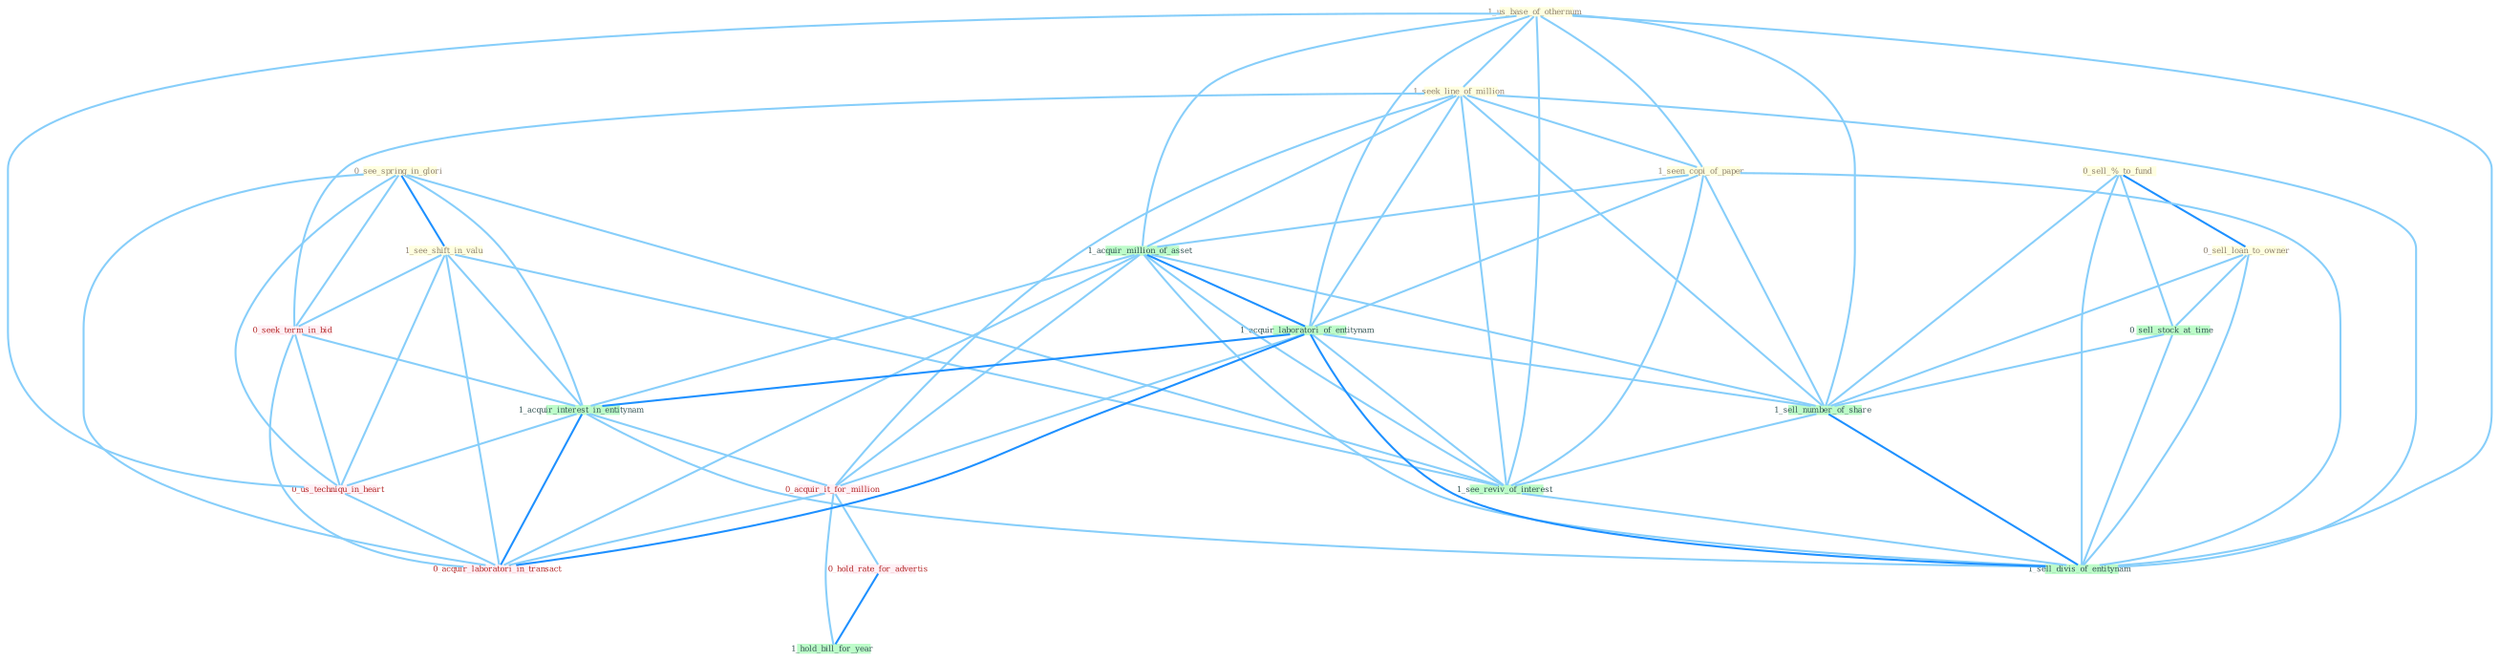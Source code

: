 Graph G{ 
    node
    [shape=polygon,style=filled,width=.5,height=.06,color="#BDFCC9",fixedsize=true,fontsize=4,
    fontcolor="#2f4f4f"];
    {node
    [color="#ffffe0", fontcolor="#8b7d6b"] "0_see_spring_in_glori " "1_us_base_of_othernum " "1_seek_line_of_million " "0_sell_%_to_fund " "1_seen_copi_of_paper " "0_sell_loan_to_owner " "1_see_shift_in_valu "}
{node [color="#fff0f5", fontcolor="#b22222"] "0_seek_term_in_bid " "0_us_techniqu_in_heart " "0_acquir_it_for_million " "0_hold_rate_for_advertis " "0_acquir_laboratori_in_transact "}
edge [color="#B0E2FF"];

	"0_see_spring_in_glori " -- "1_see_shift_in_valu " [w="2", color="#1e90ff" , len=0.8];
	"0_see_spring_in_glori " -- "0_seek_term_in_bid " [w="1", color="#87cefa" ];
	"0_see_spring_in_glori " -- "1_acquir_interest_in_entitynam " [w="1", color="#87cefa" ];
	"0_see_spring_in_glori " -- "0_us_techniqu_in_heart " [w="1", color="#87cefa" ];
	"0_see_spring_in_glori " -- "0_acquir_laboratori_in_transact " [w="1", color="#87cefa" ];
	"0_see_spring_in_glori " -- "1_see_reviv_of_interest " [w="1", color="#87cefa" ];
	"1_us_base_of_othernum " -- "1_seek_line_of_million " [w="1", color="#87cefa" ];
	"1_us_base_of_othernum " -- "1_seen_copi_of_paper " [w="1", color="#87cefa" ];
	"1_us_base_of_othernum " -- "1_acquir_million_of_asset " [w="1", color="#87cefa" ];
	"1_us_base_of_othernum " -- "1_acquir_laboratori_of_entitynam " [w="1", color="#87cefa" ];
	"1_us_base_of_othernum " -- "0_us_techniqu_in_heart " [w="1", color="#87cefa" ];
	"1_us_base_of_othernum " -- "1_sell_number_of_share " [w="1", color="#87cefa" ];
	"1_us_base_of_othernum " -- "1_see_reviv_of_interest " [w="1", color="#87cefa" ];
	"1_us_base_of_othernum " -- "1_sell_divis_of_entitynam " [w="1", color="#87cefa" ];
	"1_seek_line_of_million " -- "1_seen_copi_of_paper " [w="1", color="#87cefa" ];
	"1_seek_line_of_million " -- "1_acquir_million_of_asset " [w="1", color="#87cefa" ];
	"1_seek_line_of_million " -- "1_acquir_laboratori_of_entitynam " [w="1", color="#87cefa" ];
	"1_seek_line_of_million " -- "0_seek_term_in_bid " [w="1", color="#87cefa" ];
	"1_seek_line_of_million " -- "0_acquir_it_for_million " [w="1", color="#87cefa" ];
	"1_seek_line_of_million " -- "1_sell_number_of_share " [w="1", color="#87cefa" ];
	"1_seek_line_of_million " -- "1_see_reviv_of_interest " [w="1", color="#87cefa" ];
	"1_seek_line_of_million " -- "1_sell_divis_of_entitynam " [w="1", color="#87cefa" ];
	"0_sell_%_to_fund " -- "0_sell_loan_to_owner " [w="2", color="#1e90ff" , len=0.8];
	"0_sell_%_to_fund " -- "0_sell_stock_at_time " [w="1", color="#87cefa" ];
	"0_sell_%_to_fund " -- "1_sell_number_of_share " [w="1", color="#87cefa" ];
	"0_sell_%_to_fund " -- "1_sell_divis_of_entitynam " [w="1", color="#87cefa" ];
	"1_seen_copi_of_paper " -- "1_acquir_million_of_asset " [w="1", color="#87cefa" ];
	"1_seen_copi_of_paper " -- "1_acquir_laboratori_of_entitynam " [w="1", color="#87cefa" ];
	"1_seen_copi_of_paper " -- "1_sell_number_of_share " [w="1", color="#87cefa" ];
	"1_seen_copi_of_paper " -- "1_see_reviv_of_interest " [w="1", color="#87cefa" ];
	"1_seen_copi_of_paper " -- "1_sell_divis_of_entitynam " [w="1", color="#87cefa" ];
	"0_sell_loan_to_owner " -- "0_sell_stock_at_time " [w="1", color="#87cefa" ];
	"0_sell_loan_to_owner " -- "1_sell_number_of_share " [w="1", color="#87cefa" ];
	"0_sell_loan_to_owner " -- "1_sell_divis_of_entitynam " [w="1", color="#87cefa" ];
	"1_see_shift_in_valu " -- "0_seek_term_in_bid " [w="1", color="#87cefa" ];
	"1_see_shift_in_valu " -- "1_acquir_interest_in_entitynam " [w="1", color="#87cefa" ];
	"1_see_shift_in_valu " -- "0_us_techniqu_in_heart " [w="1", color="#87cefa" ];
	"1_see_shift_in_valu " -- "0_acquir_laboratori_in_transact " [w="1", color="#87cefa" ];
	"1_see_shift_in_valu " -- "1_see_reviv_of_interest " [w="1", color="#87cefa" ];
	"1_acquir_million_of_asset " -- "1_acquir_laboratori_of_entitynam " [w="2", color="#1e90ff" , len=0.8];
	"1_acquir_million_of_asset " -- "1_acquir_interest_in_entitynam " [w="1", color="#87cefa" ];
	"1_acquir_million_of_asset " -- "0_acquir_it_for_million " [w="1", color="#87cefa" ];
	"1_acquir_million_of_asset " -- "0_acquir_laboratori_in_transact " [w="1", color="#87cefa" ];
	"1_acquir_million_of_asset " -- "1_sell_number_of_share " [w="1", color="#87cefa" ];
	"1_acquir_million_of_asset " -- "1_see_reviv_of_interest " [w="1", color="#87cefa" ];
	"1_acquir_million_of_asset " -- "1_sell_divis_of_entitynam " [w="1", color="#87cefa" ];
	"1_acquir_laboratori_of_entitynam " -- "1_acquir_interest_in_entitynam " [w="2", color="#1e90ff" , len=0.8];
	"1_acquir_laboratori_of_entitynam " -- "0_acquir_it_for_million " [w="1", color="#87cefa" ];
	"1_acquir_laboratori_of_entitynam " -- "0_acquir_laboratori_in_transact " [w="2", color="#1e90ff" , len=0.8];
	"1_acquir_laboratori_of_entitynam " -- "1_sell_number_of_share " [w="1", color="#87cefa" ];
	"1_acquir_laboratori_of_entitynam " -- "1_see_reviv_of_interest " [w="1", color="#87cefa" ];
	"1_acquir_laboratori_of_entitynam " -- "1_sell_divis_of_entitynam " [w="2", color="#1e90ff" , len=0.8];
	"0_seek_term_in_bid " -- "1_acquir_interest_in_entitynam " [w="1", color="#87cefa" ];
	"0_seek_term_in_bid " -- "0_us_techniqu_in_heart " [w="1", color="#87cefa" ];
	"0_seek_term_in_bid " -- "0_acquir_laboratori_in_transact " [w="1", color="#87cefa" ];
	"1_acquir_interest_in_entitynam " -- "0_us_techniqu_in_heart " [w="1", color="#87cefa" ];
	"1_acquir_interest_in_entitynam " -- "0_acquir_it_for_million " [w="1", color="#87cefa" ];
	"1_acquir_interest_in_entitynam " -- "0_acquir_laboratori_in_transact " [w="2", color="#1e90ff" , len=0.8];
	"1_acquir_interest_in_entitynam " -- "1_sell_divis_of_entitynam " [w="1", color="#87cefa" ];
	"0_us_techniqu_in_heart " -- "0_acquir_laboratori_in_transact " [w="1", color="#87cefa" ];
	"0_acquir_it_for_million " -- "0_hold_rate_for_advertis " [w="1", color="#87cefa" ];
	"0_acquir_it_for_million " -- "0_acquir_laboratori_in_transact " [w="1", color="#87cefa" ];
	"0_acquir_it_for_million " -- "1_hold_bill_for_year " [w="1", color="#87cefa" ];
	"0_hold_rate_for_advertis " -- "1_hold_bill_for_year " [w="2", color="#1e90ff" , len=0.8];
	"0_sell_stock_at_time " -- "1_sell_number_of_share " [w="1", color="#87cefa" ];
	"0_sell_stock_at_time " -- "1_sell_divis_of_entitynam " [w="1", color="#87cefa" ];
	"1_sell_number_of_share " -- "1_see_reviv_of_interest " [w="1", color="#87cefa" ];
	"1_sell_number_of_share " -- "1_sell_divis_of_entitynam " [w="2", color="#1e90ff" , len=0.8];
	"1_see_reviv_of_interest " -- "1_sell_divis_of_entitynam " [w="1", color="#87cefa" ];
}